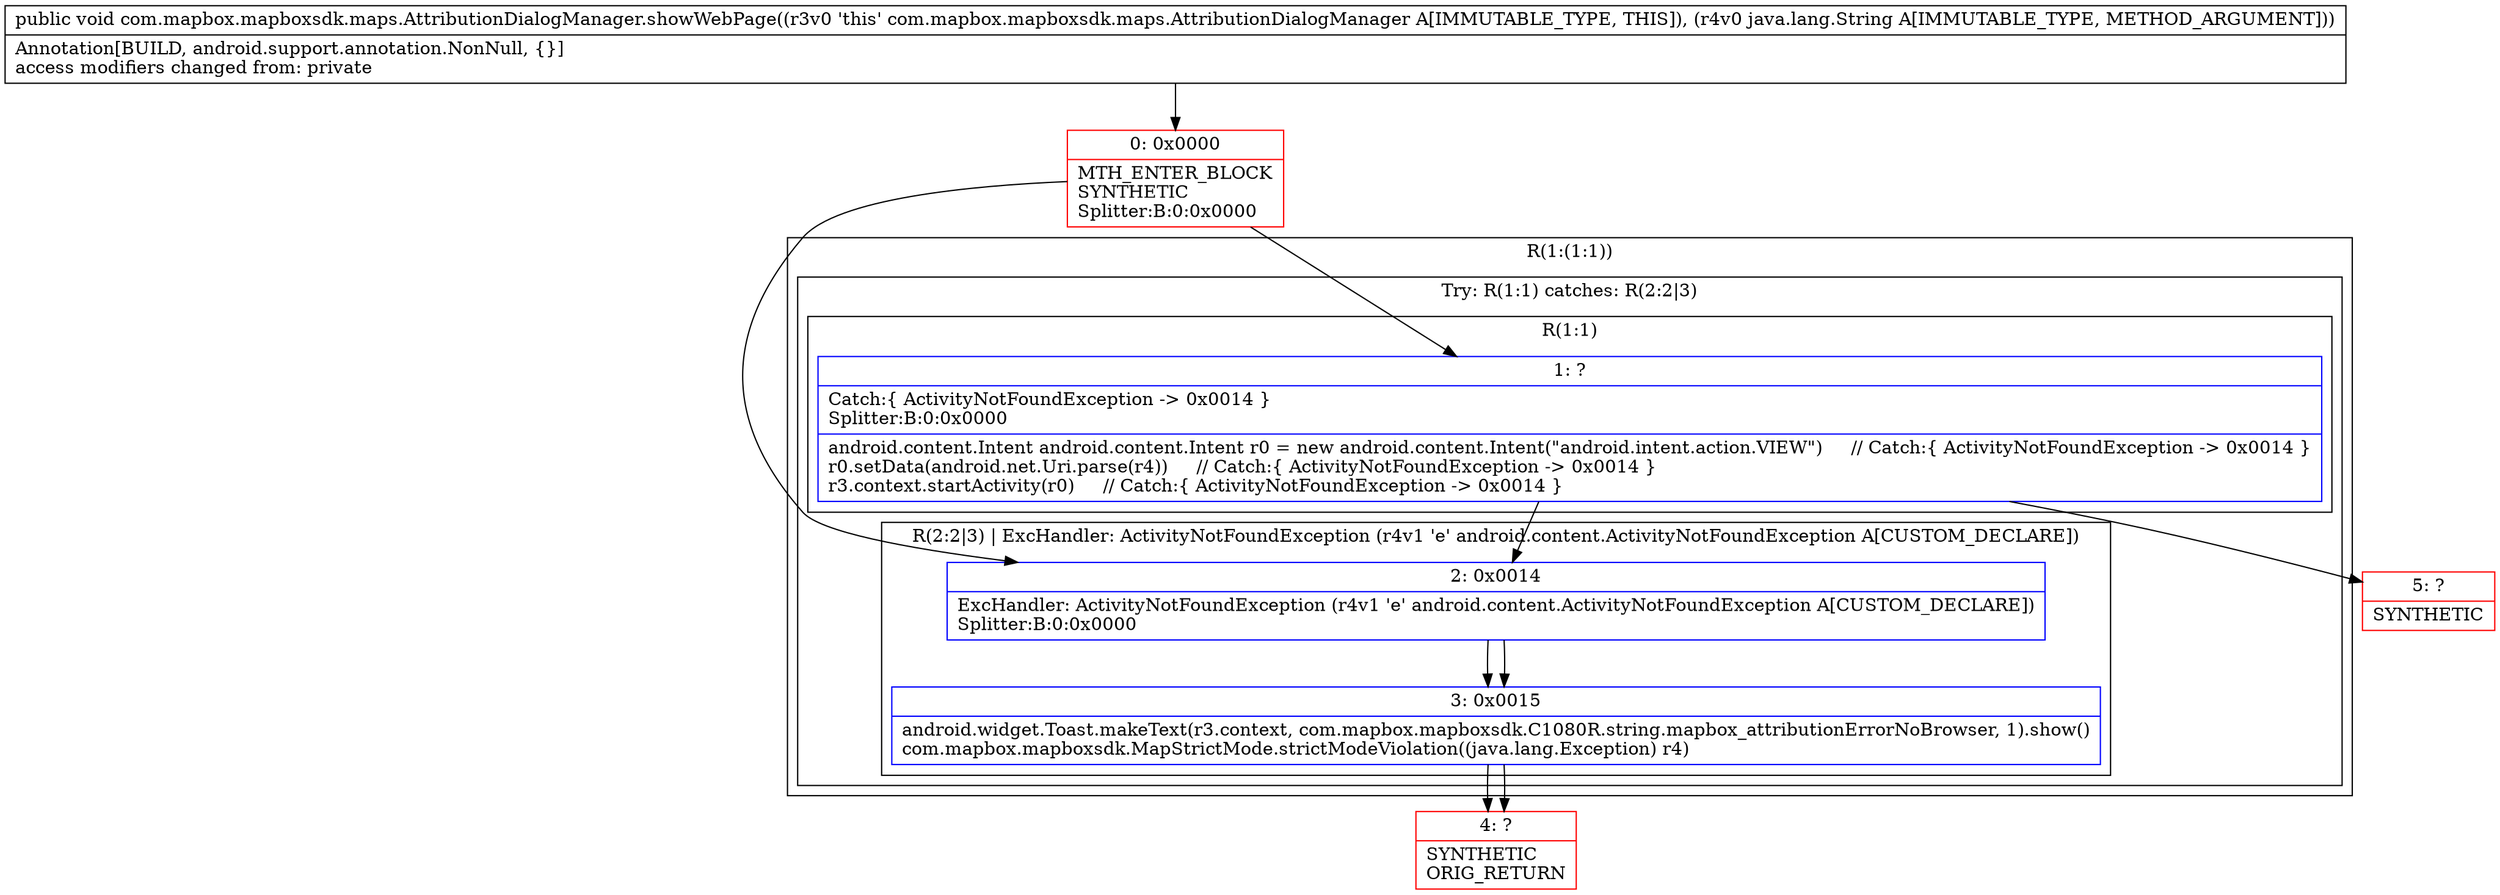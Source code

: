 digraph "CFG forcom.mapbox.mapboxsdk.maps.AttributionDialogManager.showWebPage(Ljava\/lang\/String;)V" {
subgraph cluster_Region_2088675829 {
label = "R(1:(1:1))";
node [shape=record,color=blue];
subgraph cluster_TryCatchRegion_1876835613 {
label = "Try: R(1:1) catches: R(2:2|3)";
node [shape=record,color=blue];
subgraph cluster_Region_2042382483 {
label = "R(1:1)";
node [shape=record,color=blue];
Node_1 [shape=record,label="{1\:\ ?|Catch:\{ ActivityNotFoundException \-\> 0x0014 \}\lSplitter:B:0:0x0000\l|android.content.Intent android.content.Intent r0 = new android.content.Intent(\"android.intent.action.VIEW\")     \/\/ Catch:\{ ActivityNotFoundException \-\> 0x0014 \}\lr0.setData(android.net.Uri.parse(r4))     \/\/ Catch:\{ ActivityNotFoundException \-\> 0x0014 \}\lr3.context.startActivity(r0)     \/\/ Catch:\{ ActivityNotFoundException \-\> 0x0014 \}\l}"];
}
subgraph cluster_Region_1713620696 {
label = "R(2:2|3) | ExcHandler: ActivityNotFoundException (r4v1 'e' android.content.ActivityNotFoundException A[CUSTOM_DECLARE])\l";
node [shape=record,color=blue];
Node_2 [shape=record,label="{2\:\ 0x0014|ExcHandler: ActivityNotFoundException (r4v1 'e' android.content.ActivityNotFoundException A[CUSTOM_DECLARE])\lSplitter:B:0:0x0000\l}"];
Node_3 [shape=record,label="{3\:\ 0x0015|android.widget.Toast.makeText(r3.context, com.mapbox.mapboxsdk.C1080R.string.mapbox_attributionErrorNoBrowser, 1).show()\lcom.mapbox.mapboxsdk.MapStrictMode.strictModeViolation((java.lang.Exception) r4)\l}"];
}
}
}
subgraph cluster_Region_1713620696 {
label = "R(2:2|3) | ExcHandler: ActivityNotFoundException (r4v1 'e' android.content.ActivityNotFoundException A[CUSTOM_DECLARE])\l";
node [shape=record,color=blue];
Node_2 [shape=record,label="{2\:\ 0x0014|ExcHandler: ActivityNotFoundException (r4v1 'e' android.content.ActivityNotFoundException A[CUSTOM_DECLARE])\lSplitter:B:0:0x0000\l}"];
Node_3 [shape=record,label="{3\:\ 0x0015|android.widget.Toast.makeText(r3.context, com.mapbox.mapboxsdk.C1080R.string.mapbox_attributionErrorNoBrowser, 1).show()\lcom.mapbox.mapboxsdk.MapStrictMode.strictModeViolation((java.lang.Exception) r4)\l}"];
}
Node_0 [shape=record,color=red,label="{0\:\ 0x0000|MTH_ENTER_BLOCK\lSYNTHETIC\lSplitter:B:0:0x0000\l}"];
Node_4 [shape=record,color=red,label="{4\:\ ?|SYNTHETIC\lORIG_RETURN\l}"];
Node_5 [shape=record,color=red,label="{5\:\ ?|SYNTHETIC\l}"];
MethodNode[shape=record,label="{public void com.mapbox.mapboxsdk.maps.AttributionDialogManager.showWebPage((r3v0 'this' com.mapbox.mapboxsdk.maps.AttributionDialogManager A[IMMUTABLE_TYPE, THIS]), (r4v0 java.lang.String A[IMMUTABLE_TYPE, METHOD_ARGUMENT]))  | Annotation[BUILD, android.support.annotation.NonNull, \{\}]\laccess modifiers changed from: private\l}"];
MethodNode -> Node_0;
Node_1 -> Node_2;
Node_1 -> Node_5;
Node_2 -> Node_3;
Node_3 -> Node_4;
Node_2 -> Node_3;
Node_3 -> Node_4;
Node_0 -> Node_1;
Node_0 -> Node_2;
}

